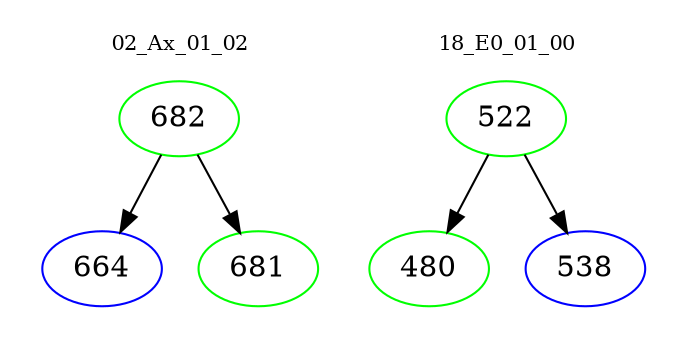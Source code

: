 digraph{
subgraph cluster_0 {
color = white
label = "02_Ax_01_02";
fontsize=10;
T0_682 [label="682", color="green"]
T0_682 -> T0_664 [color="black"]
T0_664 [label="664", color="blue"]
T0_682 -> T0_681 [color="black"]
T0_681 [label="681", color="green"]
}
subgraph cluster_1 {
color = white
label = "18_E0_01_00";
fontsize=10;
T1_522 [label="522", color="green"]
T1_522 -> T1_480 [color="black"]
T1_480 [label="480", color="green"]
T1_522 -> T1_538 [color="black"]
T1_538 [label="538", color="blue"]
}
}
